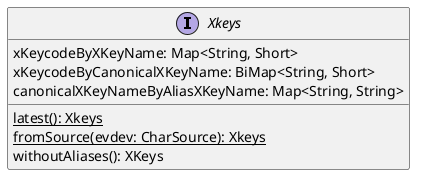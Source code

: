 @startuml XKeys

interface "Xkeys" {
  {static} latest(): Xkeys
  {static} fromSource(evdev: CharSource): Xkeys
  xKeycodeByXKeyName: Map<String, Short>
  xKeycodeByCanonicalXKeyName: BiMap<String, Short>
  canonicalXKeyNameByAliasXKeyName: Map<String, String>
  withoutAliases(): XKeys
}

@enduml